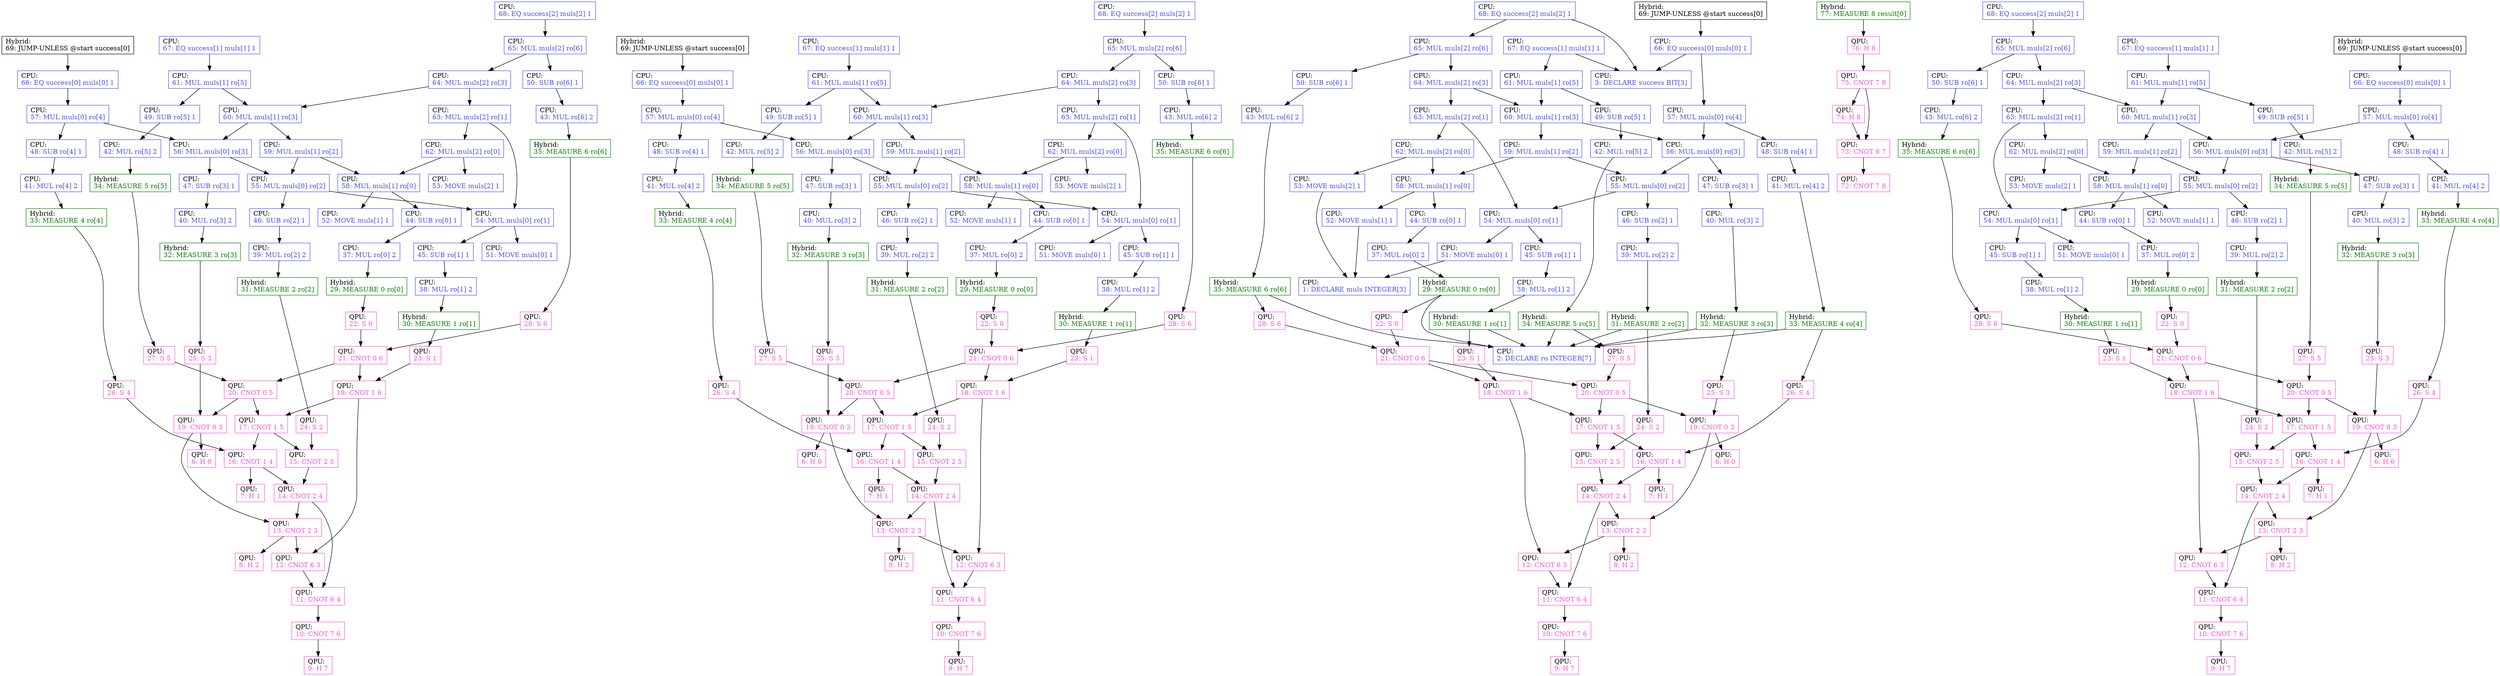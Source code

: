 # SPDX-FileCopyrightText: 2025 Lian Remme <lian.remme@dlr.de>
# SPDX-License-Identifier: MIT
digraph "ControlFlowGraph" {
"Line650" ["shape"="rectangle","color"="#464df7","label"=<CPU:<br align="left"/><font color="#464df7">65: MUL muls[2] ro[6]</font><br align="left"/>>]
"Line6429" ["shape"="rectangle","color"="#464df7","label"=<CPU:<br align="left"/><font color="#464df7">64: MUL muls[2] ro[3]</font><br align="left"/>>]
"Line50257" ["shape"="rectangle","color"="#464df7","label"=<CPU:<br align="left"/><font color="#464df7">50: SUB ro[6] 1</font><br align="left"/>>]
"Line292" ["shape"="rectangle","color"="#008000","label"=<Hybrid:<br align="left"/><font color="#008000">29: MEASURE 0 ro[0]</font><br align="left"/>>]
"Line22116" ["shape"="rectangle","color"="#fe4eda","label"=<QPU:<br align="left"/><font color="#fe4eda">22: S 0</font><br align="left"/>>]
"Line413" ["shape"="rectangle","color"="#464df7","label"=<CPU:<br align="left"/><font color="#464df7">41: MUL ro[4] 2</font><br align="left"/>>]
"Line33167" ["shape"="rectangle","color"="#008000","label"=<Hybrid:<br align="left"/><font color="#008000">33: MEASURE 4 ro[4]</font><br align="left"/>>]
"Line474" ["shape"="rectangle","color"="#464df7","label"=<CPU:<br align="left"/><font color="#464df7">47: SUB ro[3] 1</font><br align="left"/>>]
"Line40112" ["shape"="rectangle","color"="#464df7","label"=<CPU:<br align="left"/><font color="#464df7">40: MUL ro[3] 2</font><br align="left"/>>]
"Line295" ["shape"="rectangle","color"="#008000","label"=<Hybrid:<br align="left"/><font color="#008000">29: MEASURE 0 ro[0]</font><br align="left"/>>]
"Line2299" ["shape"="rectangle","color"="#fe4eda","label"=<QPU:<br align="left"/><font color="#fe4eda">22: S 0</font><br align="left"/>>]
"Line2233" ["shape"="rectangle","color"="#464df7","label"=<CPU:<br align="left"/><font color="#464df7">2: DECLARE ro INTEGER[7]</font><br align="left"/>>]
"Line596" ["shape"="rectangle","color"="#464df7","label"=<CPU:<br align="left"/><font color="#464df7">59: MUL muls[1] ro[2]</font><br align="left"/>>]
"Line5595" ["shape"="rectangle","color"="#464df7","label"=<CPU:<br align="left"/><font color="#464df7">55: MUL muls[0] ro[2]</font><br align="left"/>>]
"Line5863" ["shape"="rectangle","color"="#464df7","label"=<CPU:<br align="left"/><font color="#464df7">58: MUL muls[1] ro[0]</font><br align="left"/>>]
"Line628" ["shape"="rectangle","color"="#464df7","label"=<CPU:<br align="left"/><font color="#464df7">62: MUL muls[2] ro[0]</font><br align="left"/>>]
"Line5839" ["shape"="rectangle","color"="#464df7","label"=<CPU:<br align="left"/><font color="#464df7">58: MUL muls[1] ro[0]</font><br align="left"/>>]
"Line53260" ["shape"="rectangle","color"="#464df7","label"=<CPU:<br align="left"/><font color="#464df7">53: MOVE muls[2] 1</font><br align="left"/>>]
"Line179" ["shape"="rectangle","color"="#fe4eda","label"=<QPU:<br align="left"/><font color="#fe4eda">17: CNOT 1 5</font><br align="left"/>>]
"Line16194" ["shape"="rectangle","color"="#fe4eda","label"=<QPU:<br align="left"/><font color="#fe4eda">16: CNOT 1 4</font><br align="left"/>>]
"Line15215" ["shape"="rectangle","color"="#fe4eda","label"=<QPU:<br align="left"/><font color="#fe4eda">15: CNOT 2 5</font><br align="left"/>>]
"Line1510" ["shape"="rectangle","color"="#fe4eda","label"=<QPU:<br align="left"/><font color="#fe4eda">15: CNOT 2 5</font><br align="left"/>>]
"Line14193" ["shape"="rectangle","color"="#fe4eda","label"=<QPU:<br align="left"/><font color="#fe4eda">14: CNOT 2 4</font><br align="left"/>>]
"Line3411" ["shape"="rectangle","color"="#008000","label"=<Hybrid:<br align="left"/><font color="#008000">34: MEASURE 5 ro[5]</font><br align="left"/>>]
"Line27234" ["shape"="rectangle","color"="#fe4eda","label"=<QPU:<br align="left"/><font color="#fe4eda">27: S 5</font><br align="left"/>>]
"Line3912" ["shape"="rectangle","color"="#464df7","label"=<CPU:<br align="left"/><font color="#464df7">39: MUL ro[2] 2</font><br align="left"/>>]
"Line31147" ["shape"="rectangle","color"="#008000","label"=<Hybrid:<br align="left"/><font color="#008000">31: MEASURE 2 ro[2]</font><br align="left"/>>]
"Line7414" ["shape"="rectangle","color"="#fe4eda","label"=<QPU:<br align="left"/><font color="#fe4eda">74: H 8</font><br align="left"/>>]
"Line73117" ["shape"="rectangle","color"="#fe4eda","label"=<QPU:<br align="left"/><font color="#fe4eda">73: CNOT 8 7</font><br align="left"/>>]
"Line5716" ["shape"="rectangle","color"="#464df7","label"=<CPU:<br align="left"/><font color="#464df7">57: MUL muls[0] ro[4]</font><br align="left"/>>]
"Line56259" ["shape"="rectangle","color"="#464df7","label"=<CPU:<br align="left"/><font color="#464df7">56: MUL muls[0] ro[3]</font><br align="left"/>>]
"Line48182" ["shape"="rectangle","color"="#464df7","label"=<CPU:<br align="left"/><font color="#464df7">48: SUB ro[4] 1</font><br align="left"/>>]
"Line4918" ["shape"="rectangle","color"="#464df7","label"=<CPU:<br align="left"/><font color="#464df7">49: SUB ro[5] 1</font><br align="left"/>>]
"Line42175" ["shape"="rectangle","color"="#464df7","label"=<CPU:<br align="left"/><font color="#464df7">42: MUL ro[5] 2</font><br align="left"/>>]
"Line3019" ["shape"="rectangle","color"="#008000","label"=<Hybrid:<br align="left"/><font color="#008000">30: MEASURE 1 ro[1]</font><br align="left"/>>]
"Line23166" ["shape"="rectangle","color"="#fe4eda","label"=<QPU:<br align="left"/><font color="#fe4eda">23: S 1</font><br align="left"/>>]
"Line2620" ["shape"="rectangle","color"="#fe4eda","label"=<QPU:<br align="left"/><font color="#fe4eda">26: S 4</font><br align="left"/>>]
"Line3521" ["shape"="rectangle","color"="#008000","label"=<Hybrid:<br align="left"/><font color="#008000">35: MEASURE 6 ro[6]</font><br align="left"/>>]
"Line28103" ["shape"="rectangle","color"="#fe4eda","label"=<QPU:<br align="left"/><font color="#fe4eda">28: S 6</font><br align="left"/>>]
"Line6522" ["shape"="rectangle","color"="#464df7","label"=<CPU:<br align="left"/><font color="#464df7">65: MUL muls[2] ro[6]</font><br align="left"/>>]
"Line64265" ["shape"="rectangle","color"="#464df7","label"=<CPU:<br align="left"/><font color="#464df7">64: MUL muls[2] ro[3]</font><br align="left"/>>]
"Line50203" ["shape"="rectangle","color"="#464df7","label"=<CPU:<br align="left"/><font color="#464df7">50: SUB ro[6] 1</font><br align="left"/>>]
"Line4423" ["shape"="rectangle","color"="#464df7","label"=<CPU:<br align="left"/><font color="#464df7">44: SUB ro[0] 1</font><br align="left"/>>]
"Line37266" ["shape"="rectangle","color"="#464df7","label"=<CPU:<br align="left"/><font color="#464df7">37: MUL ro[0] 2</font><br align="left"/>>]
"Line5725" ["shape"="rectangle","color"="#464df7","label"=<CPU:<br align="left"/><font color="#464df7">57: MUL muls[0] ro[4]</font><br align="left"/>>]
"Line5649" ["shape"="rectangle","color"="#464df7","label"=<CPU:<br align="left"/><font color="#464df7">56: MUL muls[0] ro[3]</font><br align="left"/>>]
"Line48189" ["shape"="rectangle","color"="#464df7","label"=<CPU:<br align="left"/><font color="#464df7">48: SUB ro[4] 1</font><br align="left"/>>]
"Line3126" ["shape"="rectangle","color"="#008000","label"=<Hybrid:<br align="left"/><font color="#008000">31: MEASURE 2 ro[2]</font><br align="left"/>>]
"Line2454" ["shape"="rectangle","color"="#fe4eda","label"=<QPU:<br align="left"/><font color="#fe4eda">24: S 2</font><br align="left"/>>]
"Line4127" ["shape"="rectangle","color"="#464df7","label"=<CPU:<br align="left"/><font color="#464df7">41: MUL ro[4] 2</font><br align="left"/>>]
"Line3387" ["shape"="rectangle","color"="#008000","label"=<Hybrid:<br align="left"/><font color="#008000">33: MEASURE 4 ro[4]</font><br align="left"/>>]
"Line6628" ["shape"="rectangle","color"="#464df7","label"=<CPU:<br align="left"/><font color="#464df7">66: EQ success[0] muls[0] 1</font><br align="left"/>>]
"Line60225" ["shape"="rectangle","color"="#464df7","label"=<CPU:<br align="left"/><font color="#464df7">60: MUL muls[1] ro[3]</font><br align="left"/>>]
"Line63173" ["shape"="rectangle","color"="#464df7","label"=<CPU:<br align="left"/><font color="#464df7">63: MUL muls[2] ro[1]</font><br align="left"/>>]
"Line6530" ["shape"="rectangle","color"="#464df7","label"=<CPU:<br align="left"/><font color="#464df7">65: MUL muls[2] ro[6]</font><br align="left"/>>]
"Line64196" ["shape"="rectangle","color"="#464df7","label"=<CPU:<br align="left"/><font color="#464df7">64: MUL muls[2] ro[3]</font><br align="left"/>>]
"Line50248" ["shape"="rectangle","color"="#464df7","label"=<CPU:<br align="left"/><font color="#464df7">50: SUB ro[6] 1</font><br align="left"/>>]
"Line1332" ["shape"="rectangle","color"="#fe4eda","label"=<QPU:<br align="left"/><font color="#fe4eda">13: CNOT 2 3</font><br align="left"/>>]
"Line815" ["shape"="rectangle","color"="#fe4eda","label"=<QPU:<br align="left"/><font color="#fe4eda">8: H 2</font><br align="left"/>>]
"Line1243" ["shape"="rectangle","color"="#fe4eda","label"=<QPU:<br align="left"/><font color="#fe4eda">12: CNOT 6 3</font><br align="left"/>>]
"Line1233" ["shape"="rectangle","color"="#fe4eda","label"=<QPU:<br align="left"/><font color="#fe4eda">12: CNOT 6 3</font><br align="left"/>>]
"Line11206" ["shape"="rectangle","color"="#fe4eda","label"=<QPU:<br align="left"/><font color="#fe4eda">11: CNOT 6 4</font><br align="left"/>>]
"Line2234" ["shape"="rectangle","color"="#fe4eda","label"=<QPU:<br align="left"/><font color="#fe4eda">22: S 0</font><br align="left"/>>]
"Line21258" ["shape"="rectangle","color"="#fe4eda","label"=<QPU:<br align="left"/><font color="#fe4eda">21: CNOT 0 6</font><br align="left"/>>]
"Line1535" ["shape"="rectangle","color"="#fe4eda","label"=<QPU:<br align="left"/><font color="#fe4eda">15: CNOT 2 5</font><br align="left"/>>]
"Line14223" ["shape"="rectangle","color"="#fe4eda","label"=<QPU:<br align="left"/><font color="#fe4eda">14: CNOT 2 4</font><br align="left"/>>]
"Line5036" ["shape"="rectangle","color"="#464df7","label"=<CPU:<br align="left"/><font color="#464df7">50: SUB ro[6] 1</font><br align="left"/>>]
"Line43120" ["shape"="rectangle","color"="#464df7","label"=<CPU:<br align="left"/><font color="#464df7">43: MUL ro[6] 2</font><br align="left"/>>]
"Line6237" ["shape"="rectangle","color"="#464df7","label"=<CPU:<br align="left"/><font color="#464df7">62: MUL muls[2] ro[0]</font><br align="left"/>>]
"Line58251" ["shape"="rectangle","color"="#464df7","label"=<CPU:<br align="left"/><font color="#464df7">58: MUL muls[1] ro[0]</font><br align="left"/>>]
"Line53157" ["shape"="rectangle","color"="#464df7","label"=<CPU:<br align="left"/><font color="#464df7">53: MOVE muls[2] 1</font><br align="left"/>>]
"Line4444" ["shape"="rectangle","color"="#464df7","label"=<CPU:<br align="left"/><font color="#464df7">44: SUB ro[0] 1</font><br align="left"/>>]
"Line52224" ["shape"="rectangle","color"="#464df7","label"=<CPU:<br align="left"/><font color="#464df7">52: MOVE muls[1] 1</font><br align="left"/>>]
"Line4840" ["shape"="rectangle","color"="#464df7","label"=<CPU:<br align="left"/><font color="#464df7">48: SUB ro[4] 1</font><br align="left"/>>]
"Line5341" ["shape"="rectangle","color"="#464df7","label"=<CPU:<br align="left"/><font color="#464df7">53: MOVE muls[2] 1</font><br align="left"/>>]
"Line146" ["shape"="rectangle","color"="#464df7","label"=<CPU:<br align="left"/><font color="#464df7">1: DECLARE muls INTEGER[3]</font><br align="left"/>>]
"Line6842" ["shape"="rectangle","color"="#464df7","label"=<CPU:<br align="left"/><font color="#464df7">68: EQ success[2] muls[2] 1</font><br align="left"/>>]
"Line1185" ["shape"="rectangle","color"="#fe4eda","label"=<QPU:<br align="left"/><font color="#fe4eda">11: CNOT 6 4</font><br align="left"/>>]
"Line3781" ["shape"="rectangle","color"="#464df7","label"=<CPU:<br align="left"/><font color="#464df7">37: MUL ro[0] 2</font><br align="left"/>>]
"Line4445" ["shape"="rectangle","color"="#464df7","label"=<CPU:<br align="left"/><font color="#464df7">44: SUB ro[0] 1</font><br align="left"/>>]
"Line3779" ["shape"="rectangle","color"="#464df7","label"=<CPU:<br align="left"/><font color="#464df7">37: MUL ro[0] 2</font><br align="left"/>>]
"Line4247" ["shape"="rectangle","color"="#464df7","label"=<CPU:<br align="left"/><font color="#464df7">42: MUL ro[5] 2</font><br align="left"/>>]
"Line34220" ["shape"="rectangle","color"="#008000","label"=<Hybrid:<br align="left"/><font color="#008000">34: MEASURE 5 ro[5]</font><br align="left"/>>]
"Line2548" ["shape"="rectangle","color"="#fe4eda","label"=<QPU:<br align="left"/><font color="#fe4eda">25: S 3</font><br align="left"/>>]
"Line19236" ["shape"="rectangle","color"="#fe4eda","label"=<QPU:<br align="left"/><font color="#fe4eda">19: CNOT 0 3</font><br align="left"/>>]
"Line47184" ["shape"="rectangle","color"="#464df7","label"=<CPU:<br align="left"/><font color="#464df7">47: SUB ro[3] 1</font><br align="left"/>>]
"Line55212" ["shape"="rectangle","color"="#464df7","label"=<CPU:<br align="left"/><font color="#464df7">55: MUL muls[0] ro[2]</font><br align="left"/>>]
"Line1950" ["shape"="rectangle","color"="#fe4eda","label"=<QPU:<br align="left"/><font color="#fe4eda">19: CNOT 0 3</font><br align="left"/>>]
"Line6109" ["shape"="rectangle","color"="#fe4eda","label"=<QPU:<br align="left"/><font color="#fe4eda">6: H 0</font><br align="left"/>>]
"Line5851" ["shape"="rectangle","color"="#464df7","label"=<CPU:<br align="left"/><font color="#464df7">58: MUL muls[1] ro[0]</font><br align="left"/>>]
"Line52141" ["shape"="rectangle","color"="#464df7","label"=<CPU:<br align="left"/><font color="#464df7">52: MOVE muls[1] 1</font><br align="left"/>>]
"Line6852" ["shape"="rectangle","color"="#464df7","label"=<CPU:<br align="left"/><font color="#464df7">68: EQ success[2] muls[2] 1</font><br align="left"/>>]
"Line2553" ["shape"="rectangle","color"="#fe4eda","label"=<QPU:<br align="left"/><font color="#fe4eda">25: S 3</font><br align="left"/>>]
"Line1562" ["shape"="rectangle","color"="#fe4eda","label"=<QPU:<br align="left"/><font color="#fe4eda">15: CNOT 2 5</font><br align="left"/>>]
"Line7655" ["shape"="rectangle","color"="#fe4eda","label"=<QPU:<br align="left"/><font color="#fe4eda">76: H 8</font><br align="left"/>>]
"Line75229" ["shape"="rectangle","color"="#fe4eda","label"=<QPU:<br align="left"/><font color="#fe4eda">75: CNOT 7 8</font><br align="left"/>>]
"Line3556" ["shape"="rectangle","color"="#008000","label"=<Hybrid:<br align="left"/><font color="#008000">35: MEASURE 6 ro[6]</font><br align="left"/>>]
"Line28250" ["shape"="rectangle","color"="#fe4eda","label"=<QPU:<br align="left"/><font color="#fe4eda">28: S 6</font><br align="left"/>>]
"Line4657" ["shape"="rectangle","color"="#464df7","label"=<CPU:<br align="left"/><font color="#464df7">46: SUB ro[2] 1</font><br align="left"/>>]
"Line3958" ["shape"="rectangle","color"="#464df7","label"=<CPU:<br align="left"/><font color="#464df7">39: MUL ro[2] 2</font><br align="left"/>>]
"Line4559" ["shape"="rectangle","color"="#464df7","label"=<CPU:<br align="left"/><font color="#464df7">45: SUB ro[1] 1</font><br align="left"/>>]
"Line38135" ["shape"="rectangle","color"="#464df7","label"=<CPU:<br align="left"/><font color="#464df7">38: MUL ro[1] 2</font><br align="left"/>>]
"Line6960" ["shape"="rectangle","color"="black","label"=<Hybrid:<br align="left"/><font color="#000000">69: JUMP-UNLESS @start success[0]</font><br align="left"/>>]
"Line2161" ["shape"="rectangle","color"="#fe4eda","label"=<QPU:<br align="left"/><font color="#fe4eda">21: CNOT 0 6</font><br align="left"/>>]
"Line20171" ["shape"="rectangle","color"="#fe4eda","label"=<QPU:<br align="left"/><font color="#fe4eda">20: CNOT 0 5</font><br align="left"/>>]
"Line18106" ["shape"="rectangle","color"="#fe4eda","label"=<QPU:<br align="left"/><font color="#fe4eda">18: CNOT 1 6</font><br align="left"/>>]
"Line14150" ["shape"="rectangle","color"="#fe4eda","label"=<QPU:<br align="left"/><font color="#fe4eda">14: CNOT 2 4</font><br align="left"/>>]
"Line4473" ["shape"="rectangle","color"="#464df7","label"=<CPU:<br align="left"/><font color="#464df7">44: SUB ro[0] 1</font><br align="left"/>>]
"Line52247" ["shape"="rectangle","color"="#464df7","label"=<CPU:<br align="left"/><font color="#464df7">52: MOVE muls[1] 1</font><br align="left"/>>]
"Line6964" ["shape"="rectangle","color"="black","label"=<Hybrid:<br align="left"/><font color="#000000">69: JUMP-UNLESS @start success[0]</font><br align="left"/>>]
"Line66148" ["shape"="rectangle","color"="#464df7","label"=<CPU:<br align="left"/><font color="#464df7">66: EQ success[0] muls[0] 1</font><br align="left"/>>]
"Line6265" ["shape"="rectangle","color"="#464df7","label"=<CPU:<br align="left"/><font color="#464df7">62: MUL muls[2] ro[0]</font><br align="left"/>>]
"Line4866" ["shape"="rectangle","color"="#464df7","label"=<CPU:<br align="left"/><font color="#464df7">48: SUB ro[4] 1</font><br align="left"/>>]
"Line4184" ["shape"="rectangle","color"="#464df7","label"=<CPU:<br align="left"/><font color="#464df7">41: MUL ro[4] 2</font><br align="left"/>>]
"Line1368" ["shape"="rectangle","color"="#fe4eda","label"=<QPU:<br align="left"/><font color="#fe4eda">13: CNOT 2 3</font><br align="left"/>>]
"Line8176" ["shape"="rectangle","color"="#fe4eda","label"=<QPU:<br align="left"/><font color="#fe4eda">8: H 2</font><br align="left"/>>]
"Line2669" ["shape"="rectangle","color"="#fe4eda","label"=<QPU:<br align="left"/><font color="#fe4eda">26: S 4</font><br align="left"/>>]
"Line16239" ["shape"="rectangle","color"="#fe4eda","label"=<QPU:<br align="left"/><font color="#fe4eda">16: CNOT 1 4</font><br align="left"/>>]
"Line1370" ["shape"="rectangle","color"="#fe4eda","label"=<QPU:<br align="left"/><font color="#fe4eda">13: CNOT 2 3</font><br align="left"/>>]
"Line889" ["shape"="rectangle","color"="#fe4eda","label"=<QPU:<br align="left"/><font color="#fe4eda">8: H 2</font><br align="left"/>>]
"Line12185" ["shape"="rectangle","color"="#fe4eda","label"=<QPU:<br align="left"/><font color="#fe4eda">12: CNOT 6 3</font><br align="left"/>>]
"Line1071" ["shape"="rectangle","color"="#fe4eda","label"=<QPU:<br align="left"/><font color="#fe4eda">10: CNOT 7 6</font><br align="left"/>>]
"Line9241" ["shape"="rectangle","color"="#fe4eda","label"=<QPU:<br align="left"/><font color="#fe4eda">9: H 7</font><br align="left"/>>]
"Line5572" ["shape"="rectangle","color"="#464df7","label"=<CPU:<br align="left"/><font color="#464df7">55: MUL muls[0] ro[2]</font><br align="left"/>>]
"Line4694" ["shape"="rectangle","color"="#464df7","label"=<CPU:<br align="left"/><font color="#464df7">46: SUB ro[2] 1</font><br align="left"/>>]
"Line54192" ["shape"="rectangle","color"="#464df7","label"=<CPU:<br align="left"/><font color="#464df7">54: MUL muls[0] ro[1]</font><br align="left"/>>]
"Line37100" ["shape"="rectangle","color"="#464df7","label"=<CPU:<br align="left"/><font color="#464df7">37: MUL ro[0] 2</font><br align="left"/>>]
"Line3175" ["shape"="rectangle","color"="#008000","label"=<Hybrid:<br align="left"/><font color="#008000">31: MEASURE 2 ro[2]</font><br align="left"/>>]
"Line24149" ["shape"="rectangle","color"="#fe4eda","label"=<QPU:<br align="left"/><font color="#fe4eda">24: S 2</font><br align="left"/>>]
"Line3976" ["shape"="rectangle","color"="#464df7","label"=<CPU:<br align="left"/><font color="#464df7">39: MUL ro[2] 2</font><br align="left"/>>]
"Line3577" ["shape"="rectangle","color"="#008000","label"=<Hybrid:<br align="left"/><font color="#008000">35: MEASURE 6 ro[6]</font><br align="left"/>>]
"Line28160" ["shape"="rectangle","color"="#fe4eda","label"=<QPU:<br align="left"/><font color="#fe4eda">28: S 6</font><br align="left"/>>]
"Line6078" ["shape"="rectangle","color"="#464df7","label"=<CPU:<br align="left"/><font color="#464df7">60: MUL muls[1] ro[3]</font><br align="left"/>>]
"Line59125" ["shape"="rectangle","color"="#464df7","label"=<CPU:<br align="left"/><font color="#464df7">59: MUL muls[1] ro[2]</font><br align="left"/>>]
"Line29134" ["shape"="rectangle","color"="#008000","label"=<Hybrid:<br align="left"/><font color="#008000">29: MEASURE 0 ro[0]</font><br align="left"/>>]
"Line6080" ["shape"="rectangle","color"="#464df7","label"=<CPU:<br align="left"/><font color="#464df7">60: MUL muls[1] ro[3]</font><br align="left"/>>]
"Line56138" ["shape"="rectangle","color"="#464df7","label"=<CPU:<br align="left"/><font color="#464df7">56: MUL muls[0] ro[3]</font><br align="left"/>>]
"Line3282" ["shape"="rectangle","color"="#008000","label"=<Hybrid:<br align="left"/><font color="#008000">32: MEASURE 3 ro[3]</font><br align="left"/>>]
"Line33253" ["shape"="rectangle","color"="#008000","label"=<Hybrid:<br align="left"/><font color="#008000">33: MEASURE 4 ro[4]</font><br align="left"/>>]
"Line2186" ["shape"="rectangle","color"="#fe4eda","label"=<QPU:<br align="left"/><font color="#fe4eda">21: CNOT 0 6</font><br align="left"/>>]
"Line20131" ["shape"="rectangle","color"="#fe4eda","label"=<QPU:<br align="left"/><font color="#fe4eda">20: CNOT 0 5</font><br align="left"/>>]
"Line18221" ["shape"="rectangle","color"="#fe4eda","label"=<QPU:<br align="left"/><font color="#fe4eda">18: CNOT 1 6</font><br align="left"/>>]
"Line26263" ["shape"="rectangle","color"="#fe4eda","label"=<QPU:<br align="left"/><font color="#fe4eda">26: S 4</font><br align="left"/>>]
"Line4588" ["shape"="rectangle","color"="#464df7","label"=<CPU:<br align="left"/><font color="#464df7">45: SUB ro[1] 1</font><br align="left"/>>]
"Line3898" ["shape"="rectangle","color"="#464df7","label"=<CPU:<br align="left"/><font color="#464df7">38: MUL ro[1] 2</font><br align="left"/>>]
"Line4791" ["shape"="rectangle","color"="#464df7","label"=<CPU:<br align="left"/><font color="#464df7">47: SUB ro[3] 1</font><br align="left"/>>]
"Line40232" ["shape"="rectangle","color"="#464df7","label"=<CPU:<br align="left"/><font color="#464df7">40: MUL ro[3] 2</font><br align="left"/>>]
"Line1792" ["shape"="rectangle","color"="#fe4eda","label"=<QPU:<br align="left"/><font color="#fe4eda">17: CNOT 1 5</font><br align="left"/>>]
"Line3493" ["shape"="rectangle","color"="#008000","label"=<Hybrid:<br align="left"/><font color="#008000">34: MEASURE 5 ro[5]</font><br align="left"/>>]
"Line27110" ["shape"="rectangle","color"="#fe4eda","label"=<QPU:<br align="left"/><font color="#fe4eda">27: S 5</font><br align="left"/>>]
"Line46108" ["shape"="rectangle","color"="#464df7","label"=<CPU:<br align="left"/><font color="#464df7">46: SUB ro[2] 1</font><br align="left"/>>]
"Line54183" ["shape"="rectangle","color"="#464df7","label"=<CPU:<br align="left"/><font color="#464df7">54: MUL muls[0] ro[1]</font><br align="left"/>>]
"Line4196" ["shape"="rectangle","color"="#464df7","label"=<CPU:<br align="left"/><font color="#464df7">41: MUL ro[4] 2</font><br align="left"/>>]
"Line33267" ["shape"="rectangle","color"="#008000","label"=<Hybrid:<br align="left"/><font color="#008000">33: MEASURE 4 ro[4]</font><br align="left"/>>]
"Line1197" ["shape"="rectangle","color"="#fe4eda","label"=<QPU:<br align="left"/><font color="#fe4eda">11: CNOT 6 4</font><br align="left"/>>]
"Line10153" ["shape"="rectangle","color"="#fe4eda","label"=<QPU:<br align="left"/><font color="#fe4eda">10: CNOT 7 6</font><br align="left"/>>]
"Line30209" ["shape"="rectangle","color"="#008000","label"=<Hybrid:<br align="left"/><font color="#008000">30: MEASURE 1 ro[1]</font><br align="left"/>>]
"Line29202" ["shape"="rectangle","color"="#008000","label"=<Hybrid:<br align="left"/><font color="#008000">29: MEASURE 0 ro[0]</font><br align="left"/>>]
"Line38101" ["shape"="rectangle","color"="#464df7","label"=<CPU:<br align="left"/><font color="#464df7">38: MUL ro[1] 2</font><br align="left"/>>]
"Line30208" ["shape"="rectangle","color"="#008000","label"=<Hybrid:<br align="left"/><font color="#008000">30: MEASURE 1 ro[1]</font><br align="left"/>>]
"Line54102" ["shape"="rectangle","color"="#464df7","label"=<CPU:<br align="left"/><font color="#464df7">54: MUL muls[0] ro[1]</font><br align="left"/>>]
"Line45114" ["shape"="rectangle","color"="#464df7","label"=<CPU:<br align="left"/><font color="#464df7">45: SUB ro[1] 1</font><br align="left"/>>]
"Line517" ["shape"="rectangle","color"="#464df7","label"=<CPU:<br align="left"/><font color="#464df7">51: MOVE muls[0] 1</font><br align="left"/>>]
"Line35104" ["shape"="rectangle","color"="#008000","label"=<Hybrid:<br align="left"/><font color="#008000">35: MEASURE 6 ro[6]</font><br align="left"/>>]
"Line28210" ["shape"="rectangle","color"="#fe4eda","label"=<QPU:<br align="left"/><font color="#fe4eda">28: S 6</font><br align="left"/>>]
"Line17197" ["shape"="rectangle","color"="#fe4eda","label"=<QPU:<br align="left"/><font color="#fe4eda">17: CNOT 1 5</font><br align="left"/>>]
"Line67107" ["shape"="rectangle","color"="#464df7","label"=<CPU:<br align="left"/><font color="#464df7">67: EQ success[1] muls[1] 1</font><br align="left"/>>]
"Line61235" ["shape"="rectangle","color"="#464df7","label"=<CPU:<br align="left"/><font color="#464df7">61: MUL muls[1] ro[5]</font><br align="left"/>>]
"Line39156" ["shape"="rectangle","color"="#464df7","label"=<CPU:<br align="left"/><font color="#464df7">39: MUL ro[2] 2</font><br align="left"/>>]
"Line65111" ["shape"="rectangle","color"="#464df7","label"=<CPU:<br align="left"/><font color="#464df7">65: MUL muls[2] ro[6]</font><br align="left"/>>]
"Line64204" ["shape"="rectangle","color"="#464df7","label"=<CPU:<br align="left"/><font color="#464df7">64: MUL muls[2] ro[3]</font><br align="left"/>>]
"Line32186" ["shape"="rectangle","color"="#008000","label"=<Hybrid:<br align="left"/><font color="#008000">32: MEASURE 3 ro[3]</font><br align="left"/>>]
"Line43113" ["shape"="rectangle","color"="#464df7","label"=<CPU:<br align="left"/><font color="#464df7">43: MUL ro[6] 2</font><br align="left"/>>]
"Line38207" ["shape"="rectangle","color"="#464df7","label"=<CPU:<br align="left"/><font color="#464df7">38: MUL ro[1] 2</font><br align="left"/>>]
"Line45115" ["shape"="rectangle","color"="#464df7","label"=<CPU:<br align="left"/><font color="#464df7">45: SUB ro[1] 1</font><br align="left"/>>]
"Line7213" ["shape"="rectangle","color"="#fe4eda","label"=<QPU:<br align="left"/><font color="#fe4eda">72: CNOT 7 8</font><br align="left"/>>]
"Line32118" ["shape"="rectangle","color"="#008000","label"=<Hybrid:<br align="left"/><font color="#008000">32: MEASURE 3 ro[3]</font><br align="left"/>>]
"Line25201" ["shape"="rectangle","color"="#fe4eda","label"=<QPU:<br align="left"/><font color="#fe4eda">25: S 3</font><br align="left"/>>]
"Line10119" ["shape"="rectangle","color"="#fe4eda","label"=<QPU:<br align="left"/><font color="#fe4eda">10: CNOT 7 6</font><br align="left"/>>]
"Line9130" ["shape"="rectangle","color"="#fe4eda","label"=<QPU:<br align="left"/><font color="#fe4eda">9: H 7</font><br align="left"/>>]
"Line20121" ["shape"="rectangle","color"="#fe4eda","label"=<QPU:<br align="left"/><font color="#fe4eda">20: CNOT 0 5</font><br align="left"/>>]
"Line19205" ["shape"="rectangle","color"="#fe4eda","label"=<QPU:<br align="left"/><font color="#fe4eda">19: CNOT 0 3</font><br align="left"/>>]
"Line17152" ["shape"="rectangle","color"="#fe4eda","label"=<QPU:<br align="left"/><font color="#fe4eda">17: CNOT 1 5</font><br align="left"/>>]
"Line42122" ["shape"="rectangle","color"="#464df7","label"=<CPU:<br align="left"/><font color="#464df7">42: MUL ro[5] 2</font><br align="left"/>>]
"Line34123" ["shape"="rectangle","color"="#008000","label"=<Hybrid:<br align="left"/><font color="#008000">34: MEASURE 5 ro[5]</font><br align="left"/>>]
"Line27174" ["shape"="rectangle","color"="#fe4eda","label"=<QPU:<br align="left"/><font color="#fe4eda">27: S 5</font><br align="left"/>>]
"Line18124" ["shape"="rectangle","color"="#fe4eda","label"=<QPU:<br align="left"/><font color="#fe4eda">18: CNOT 1 6</font><br align="left"/>>]
"Line12228" ["shape"="rectangle","color"="#fe4eda","label"=<QPU:<br align="left"/><font color="#fe4eda">12: CNOT 6 3</font><br align="left"/>>]
"Line49126" ["shape"="rectangle","color"="#464df7","label"=<CPU:<br align="left"/><font color="#464df7">49: SUB ro[5] 1</font><br align="left"/>>]
"Line24127" ["shape"="rectangle","color"="#fe4eda","label"=<QPU:<br align="left"/><font color="#fe4eda">24: S 2</font><br align="left"/>>]
"Line68128" ["shape"="rectangle","color"="#464df7","label"=<CPU:<br align="left"/><font color="#464df7">68: EQ success[2] muls[2] 1</font><br align="left"/>>]
"Line3164" ["shape"="rectangle","color"="#464df7","label"=<CPU:<br align="left"/><font color="#464df7">3: DECLARE success BIT[3]</font><br align="left"/>>]
"Line26132" ["shape"="rectangle","color"="#fe4eda","label"=<QPU:<br align="left"/><font color="#fe4eda">26: S 4</font><br align="left"/>>]
"Line16154" ["shape"="rectangle","color"="#fe4eda","label"=<QPU:<br align="left"/><font color="#fe4eda">16: CNOT 1 4</font><br align="left"/>>]
"Line40136" ["shape"="rectangle","color"="#464df7","label"=<CPU:<br align="left"/><font color="#464df7">40: MUL ro[3] 2</font><br align="left"/>>]
"Line32187" ["shape"="rectangle","color"="#008000","label"=<Hybrid:<br align="left"/><font color="#008000">32: MEASURE 3 ro[3]</font><br align="left"/>>]
"Line25137" ["shape"="rectangle","color"="#fe4eda","label"=<QPU:<br align="left"/><font color="#fe4eda">25: S 3</font><br align="left"/>>]
"Line67139" ["shape"="rectangle","color"="#464df7","label"=<CPU:<br align="left"/><font color="#464df7">67: EQ success[1] muls[1] 1</font><br align="left"/>>]
"Line61237" ["shape"="rectangle","color"="#464df7","label"=<CPU:<br align="left"/><font color="#464df7">61: MUL muls[1] ro[5]</font><br align="left"/>>]
"Line20140" ["shape"="rectangle","color"="#fe4eda","label"=<QPU:<br align="left"/><font color="#fe4eda">20: CNOT 0 5</font><br align="left"/>>]
"Line19213" ["shape"="rectangle","color"="#fe4eda","label"=<QPU:<br align="left"/><font color="#fe4eda">19: CNOT 0 3</font><br align="left"/>>]
"Line27142" ["shape"="rectangle","color"="#fe4eda","label"=<QPU:<br align="left"/><font color="#fe4eda">27: S 5</font><br align="left"/>>]
"Line67143" ["shape"="rectangle","color"="#464df7","label"=<CPU:<br align="left"/><font color="#464df7">67: EQ success[1] muls[1] 1</font><br align="left"/>>]
"Line61249" ["shape"="rectangle","color"="#464df7","label"=<CPU:<br align="left"/><font color="#464df7">61: MUL muls[1] ro[5]</font><br align="left"/>>]
"Line69144" ["shape"="rectangle","color"="black","label"=<Hybrid:<br align="left"/><font color="#000000">69: JUMP-UNLESS @start success[0]</font><br align="left"/>>]
"Line66226" ["shape"="rectangle","color"="#464df7","label"=<CPU:<br align="left"/><font color="#464df7">66: EQ success[0] muls[0] 1</font><br align="left"/>>]
"Line57146" ["shape"="rectangle","color"="#464df7","label"=<CPU:<br align="left"/><font color="#464df7">57: MUL muls[0] ro[4]</font><br align="left"/>>]
"Line24230" ["shape"="rectangle","color"="#fe4eda","label"=<QPU:<br align="left"/><font color="#fe4eda">24: S 2</font><br align="left"/>>]
"Line13264" ["shape"="rectangle","color"="#fe4eda","label"=<QPU:<br align="left"/><font color="#fe4eda">13: CNOT 2 3</font><br align="left"/>>]
"Line11179" ["shape"="rectangle","color"="#fe4eda","label"=<QPU:<br align="left"/><font color="#fe4eda">11: CNOT 6 4</font><br align="left"/>>]
"Line63151" ["shape"="rectangle","color"="#464df7","label"=<CPU:<br align="left"/><font color="#464df7">63: MUL muls[2] ro[1]</font><br align="left"/>>]
"Line54199" ["shape"="rectangle","color"="#464df7","label"=<CPU:<br align="left"/><font color="#464df7">54: MUL muls[0] ro[1]</font><br align="left"/>>]
"Line16262" ["shape"="rectangle","color"="#fe4eda","label"=<QPU:<br align="left"/><font color="#fe4eda">16: CNOT 1 4</font><br align="left"/>>]
"Line9158" ["shape"="rectangle","color"="#fe4eda","label"=<QPU:<br align="left"/><font color="#fe4eda">9: H 7</font><br align="left"/>>]
"Line7163" ["shape"="rectangle","color"="#fe4eda","label"=<QPU:<br align="left"/><font color="#fe4eda">7: H 1</font><br align="left"/>>]
"Line43155" ["shape"="rectangle","color"="#464df7","label"=<CPU:<br align="left"/><font color="#464df7">43: MUL ro[6] 2</font><br align="left"/>>]
"Line31162" ["shape"="rectangle","color"="#008000","label"=<Hybrid:<br align="left"/><font color="#008000">31: MEASURE 2 ro[2]</font><br align="left"/>>]
"Line23159" ["shape"="rectangle","color"="#fe4eda","label"=<QPU:<br align="left"/><font color="#fe4eda">23: S 1</font><br align="left"/>>]
"Line49168" ["shape"="rectangle","color"="#464df7","label"=<CPU:<br align="left"/><font color="#464df7">49: SUB ro[5] 1</font><br align="left"/>>]
"Line51169" ["shape"="rectangle","color"="#464df7","label"=<CPU:<br align="left"/><font color="#464df7">51: MOVE muls[0] 1</font><br align="left"/>>]
"Line10170" ["shape"="rectangle","color"="#fe4eda","label"=<QPU:<br align="left"/><font color="#fe4eda">10: CNOT 7 6</font><br align="left"/>>]
"Line91" ["shape"="rectangle","color"="#fe4eda","label"=<QPU:<br align="left"/><font color="#fe4eda">9: H 7</font><br align="left"/>>]
"Line14172" ["shape"="rectangle","color"="#fe4eda","label"=<QPU:<br align="left"/><font color="#fe4eda">14: CNOT 2 4</font><br align="left"/>>]
"Line60177" ["shape"="rectangle","color"="#464df7","label"=<CPU:<br align="left"/><font color="#464df7">60: MUL muls[1] ro[3]</font><br align="left"/>>]
"Line59180" ["shape"="rectangle","color"="#464df7","label"=<CPU:<br align="left"/><font color="#464df7">59: MUL muls[1] ro[2]</font><br align="left"/>>]
"Line63178" ["shape"="rectangle","color"="#464df7","label"=<CPU:<br align="left"/><font color="#464df7">63: MUL muls[2] ro[1]</font><br align="left"/>>]
"Line40181" ["shape"="rectangle","color"="#464df7","label"=<CPU:<br align="left"/><font color="#464df7">40: MUL ro[3] 2</font><br align="left"/>>]
"Line5190" ["shape"="rectangle","color"="#464df7","label"=<CPU:<br align="left"/><font color="#464df7">51: MOVE muls[0] 1</font><br align="left"/>>]
"Line62188" ["shape"="rectangle","color"="#464df7","label"=<CPU:<br align="left"/><font color="#464df7">62: MUL muls[2] ro[0]</font><br align="left"/>>]
"Line5367" ["shape"="rectangle","color"="#464df7","label"=<CPU:<br align="left"/><font color="#464df7">53: MOVE muls[2] 1</font><br align="left"/>>]
"Line23190" ["shape"="rectangle","color"="#fe4eda","label"=<QPU:<br align="left"/><font color="#fe4eda">23: S 1</font><br align="left"/>>]
"Line77191" ["shape"="rectangle","color"="#008000","label"=<Hybrid:<br align="left"/><font color="#008000">77: MEASURE 8 result[0]</font><br align="left"/>>]
"Line51133" ["shape"="rectangle","color"="#464df7","label"=<CPU:<br align="left"/><font color="#464df7">51: MOVE muls[0] 1</font><br align="left"/>>]
"Line7161" ["shape"="rectangle","color"="#fe4eda","label"=<QPU:<br align="left"/><font color="#fe4eda">7: H 1</font><br align="left"/>>]
"Line22195" ["shape"="rectangle","color"="#fe4eda","label"=<QPU:<br align="left"/><font color="#fe4eda">22: S 0</font><br align="left"/>>]
"Line21254" ["shape"="rectangle","color"="#fe4eda","label"=<QPU:<br align="left"/><font color="#fe4eda">21: CNOT 0 6</font><br align="left"/>>]
"Line63222" ["shape"="rectangle","color"="#464df7","label"=<CPU:<br align="left"/><font color="#464df7">63: MUL muls[2] ro[1]</font><br align="left"/>>]
"Line43218" ["shape"="rectangle","color"="#464df7","label"=<CPU:<br align="left"/><font color="#464df7">43: MUL ro[6] 2</font><br align="left"/>>]
"Line617" ["shape"="rectangle","color"="#fe4eda","label"=<QPU:<br align="left"/><font color="#fe4eda">6: H 0</font><br align="left"/>>]
"Line30245" ["shape"="rectangle","color"="#008000","label"=<Hybrid:<br align="left"/><font color="#008000">30: MEASURE 1 ro[1]</font><br align="left"/>>]
"Line23242" ["shape"="rectangle","color"="#fe4eda","label"=<QPU:<br align="left"/><font color="#fe4eda">23: S 1</font><br align="left"/>>]
"Line42211" ["shape"="rectangle","color"="#464df7","label"=<CPU:<br align="left"/><font color="#464df7">42: MUL ro[5] 2</font><br align="left"/>>]
"Line674" ["shape"="rectangle","color"="#fe4eda","label"=<QPU:<br align="left"/><font color="#fe4eda">6: H 0</font><br align="left"/>>]
"Line49214" ["shape"="rectangle","color"="#464df7","label"=<CPU:<br align="left"/><font color="#464df7">49: SUB ro[5] 1</font><br align="left"/>>]
"Line68217" ["shape"="rectangle","color"="#464df7","label"=<CPU:<br align="left"/><font color="#464df7">68: EQ success[2] muls[2] 1</font><br align="left"/>>]
"Line47219" ["shape"="rectangle","color"="#464df7","label"=<CPU:<br align="left"/><font color="#464df7">47: SUB ro[3] 1</font><br align="left"/>>]
"Line56256" ["shape"="rectangle","color"="#464df7","label"=<CPU:<br align="left"/><font color="#464df7">56: MUL muls[0] ro[3]</font><br align="left"/>>]
"Line59252" ["shape"="rectangle","color"="#464df7","label"=<CPU:<br align="left"/><font color="#464df7">59: MUL muls[1] ro[2]</font><br align="left"/>>]
"Line69227" ["shape"="rectangle","color"="black","label"=<Hybrid:<br align="left"/><font color="#000000">69: JUMP-UNLESS @start success[0]</font><br align="left"/>>]
"Line66255" ["shape"="rectangle","color"="#464df7","label"=<CPU:<br align="left"/><font color="#464df7">66: EQ success[0] muls[0] 1</font><br align="left"/>>]
"Line67231" ["shape"="rectangle","color"="#464df7","label"=<CPU:<br align="left"/><font color="#464df7">67: EQ success[1] muls[1] 1</font><br align="left"/>>]
"Line61244" ["shape"="rectangle","color"="#464df7","label"=<CPU:<br align="left"/><font color="#464df7">61: MUL muls[1] ro[5]</font><br align="left"/>>]
"Line6238" ["shape"="rectangle","color"="#fe4eda","label"=<QPU:<br align="left"/><font color="#fe4eda">6: H 0</font><br align="left"/>>]
"Line7200" ["shape"="rectangle","color"="#fe4eda","label"=<QPU:<br align="left"/><font color="#fe4eda">7: H 1</font><br align="left"/>>]
"Line55240" ["shape"="rectangle","color"="#464df7","label"=<CPU:<br align="left"/><font color="#464df7">55: MUL muls[0] ro[2]</font><br align="left"/>>]
"Line46243" ["shape"="rectangle","color"="#464df7","label"=<CPU:<br align="left"/><font color="#464df7">46: SUB ro[2] 1</font><br align="left"/>>]
"Line18246" ["shape"="rectangle","color"="#fe4eda","label"=<QPU:<br align="left"/><font color="#fe4eda">18: CNOT 1 6</font><br align="left"/>>]
"Line52105" ["shape"="rectangle","color"="#464df7","label"=<CPU:<br align="left"/><font color="#464df7">52: MOVE muls[1] 1</font><br align="left"/>>]
"Line57261" ["shape"="rectangle","color"="#464df7","label"=<CPU:<br align="left"/><font color="#464df7">57: MUL muls[0] ro[4]</font><br align="left"/>>]
"Line783" ["shape"="rectangle","color"="#fe4eda","label"=<QPU:<br align="left"/><font color="#fe4eda">7: H 1</font><br align="left"/>>]
"Line8129" ["shape"="rectangle","color"="#fe4eda","label"=<QPU:<br align="left"/><font color="#fe4eda">8: H 2</font><br align="left"/>>]
"Line650" -> "Line50257"
"Line650" -> "Line6429"
"Line6429" -> "Line63173"
"Line6429" -> "Line60225"
"Line50257" -> "Line43113"
"Line292" -> "Line22116"
"Line22116" -> "Line2161"
"Line413" -> "Line33167"
"Line33167" -> "Line2620"
"Line474" -> "Line40112"
"Line40112" -> "Line32186"
"Line295" -> "Line2233"
"Line295" -> "Line2299"
"Line2299" -> "Line2186"
"Line596" -> "Line5863"
"Line596" -> "Line5595"
"Line5595" -> "Line54183"
"Line5595" -> "Line46108"
"Line5863" -> "Line52247"
"Line5863" -> "Line4473"
"Line628" -> "Line53260"
"Line628" -> "Line5839"
"Line5839" -> "Line52224"
"Line5839" -> "Line4444"
"Line179" -> "Line15215"
"Line179" -> "Line16194"
"Line16194" -> "Line14172"
"Line16194" -> "Line7161"
"Line15215" -> "Line14172"
"Line1510" -> "Line14193"
"Line14193" -> "Line11206"
"Line14193" -> "Line1368"
"Line3411" -> "Line27234"
"Line27234" -> "Line20140"
"Line3912" -> "Line31147"
"Line31147" -> "Line2233"
"Line31147" -> "Line24230"
"Line7414" -> "Line73117"
"Line73117" -> "Line7213"
"Line5716" -> "Line48182"
"Line5716" -> "Line56259"
"Line56259" -> "Line5572"
"Line56259" -> "Line47219"
"Line48182" -> "Line4127"
"Line4918" -> "Line42175"
"Line42175" -> "Line3411"
"Line3019" -> "Line2233"
"Line3019" -> "Line23166"
"Line23166" -> "Line18221"
"Line2620" -> "Line16194"
"Line3521" -> "Line2233"
"Line3521" -> "Line28103"
"Line28103" -> "Line2186"
"Line6522" -> "Line50203"
"Line6522" -> "Line64265"
"Line64265" -> "Line63178"
"Line64265" -> "Line60177"
"Line50203" -> "Line43218"
"Line4423" -> "Line37266"
"Line37266" -> "Line295"
"Line5725" -> "Line48189"
"Line5725" -> "Line5649"
"Line5649" -> "Line55212"
"Line5649" -> "Line47184"
"Line48189" -> "Line4196"
"Line3126" -> "Line2454"
"Line2454" -> "Line1562"
"Line4127" -> "Line3387"
"Line3387" -> "Line26263"
"Line6628" -> "Line5716"
"Line60225" -> "Line59252"
"Line60225" -> "Line56256"
"Line63173" -> "Line628"
"Line63173" -> "Line54102"
"Line6530" -> "Line50248"
"Line6530" -> "Line64196"
"Line64196" -> "Line63222"
"Line64196" -> "Line6080"
"Line50248" -> "Line43155"
"Line1332" -> "Line1243"
"Line1332" -> "Line815"
"Line1243" -> "Line1185"
"Line1233" -> "Line11206"
"Line11206" -> "Line10170"
"Line2234" -> "Line21258"
"Line21258" -> "Line18124"
"Line21258" -> "Line20121"
"Line1535" -> "Line14223"
"Line14223" -> "Line1185"
"Line14223" -> "Line1332"
"Line5036" -> "Line43120"
"Line43120" -> "Line3521"
"Line6237" -> "Line53157"
"Line6237" -> "Line58251"
"Line58251" -> "Line52105"
"Line58251" -> "Line4445"
"Line4444" -> "Line3781"
"Line4840" -> "Line413"
"Line5341" -> "Line146"
"Line6842" -> "Line6530"
"Line1185" -> "Line1071"
"Line3781" -> "Line292"
"Line4445" -> "Line3779"
"Line3779" -> "Line29134"
"Line4247" -> "Line34220"
"Line34220" -> "Line27142"
"Line2548" -> "Line19236"
"Line19236" -> "Line1368"
"Line19236" -> "Line6238"
"Line47184" -> "Line40181"
"Line55212" -> "Line54199"
"Line55212" -> "Line4657"
"Line1950" -> "Line1332"
"Line1950" -> "Line6109"
"Line5851" -> "Line52141"
"Line5851" -> "Line4423"
"Line52141" -> "Line146"
"Line6852" -> "Line650"
"Line2553" -> "Line1950"
"Line1562" -> "Line14150"
"Line7655" -> "Line75229"
"Line75229" -> "Line7414"
"Line75229" -> "Line73117"
"Line3556" -> "Line28250"
"Line28250" -> "Line21254"
"Line4657" -> "Line3912"
"Line3958" -> "Line3126"
"Line4559" -> "Line38135"
"Line38135" -> "Line3019"
"Line6960" -> "Line6628"
"Line2161" -> "Line18106"
"Line2161" -> "Line20171"
"Line20171" -> "Line17197"
"Line20171" -> "Line19236"
"Line18106" -> "Line1233"
"Line18106" -> "Line17197"
"Line14150" -> "Line11179"
"Line14150" -> "Line13264"
"Line4473" -> "Line37100"
"Line6964" -> "Line66148"
"Line66148" -> "Line5725"
"Line66148" -> "Line3164"
"Line6265" -> "Line5341"
"Line6265" -> "Line5851"
"Line4866" -> "Line4184"
"Line4184" -> "Line33253"
"Line1368" -> "Line1233"
"Line1368" -> "Line8176"
"Line2669" -> "Line16239"
"Line16239" -> "Line14223"
"Line16239" -> "Line7200"
"Line1370" -> "Line12185"
"Line1370" -> "Line889"
"Line12185" -> "Line1197"
"Line1071" -> "Line9241"
"Line5572" -> "Line54192"
"Line5572" -> "Line4694"
"Line4694" -> "Line3958"
"Line54192" -> "Line51133"
"Line54192" -> "Line4588"
"Line37100" -> "Line29202"
"Line3175" -> "Line24149"
"Line24149" -> "Line1510"
"Line3976" -> "Line3175"
"Line3577" -> "Line28160"
"Line28160" -> "Line2161"
"Line6078" -> "Line59125"
"Line6078" -> "Line5649"
"Line59125" -> "Line5851"
"Line59125" -> "Line55212"
"Line29134" -> "Line2234"
"Line6080" -> "Line596"
"Line6080" -> "Line56138"
"Line56138" -> "Line5595"
"Line56138" -> "Line4791"
"Line3282" -> "Line2233"
"Line3282" -> "Line2553"
"Line33253" -> "Line26132"
"Line2186" -> "Line18221"
"Line2186" -> "Line20131"
"Line20131" -> "Line1792"
"Line20131" -> "Line1950"
"Line18221" -> "Line1243"
"Line18221" -> "Line1792"
"Line26263" -> "Line16262"
"Line4588" -> "Line3898"
"Line3898" -> "Line30209"
"Line4791" -> "Line40232"
"Line40232" -> "Line32118"
"Line1792" -> "Line1535"
"Line1792" -> "Line16239"
"Line3493" -> "Line2233"
"Line3493" -> "Line27110"
"Line27110" -> "Line20131"
"Line46108" -> "Line39156"
"Line54183" -> "Line5190"
"Line54183" -> "Line45115"
"Line4196" -> "Line33267"
"Line33267" -> "Line2233"
"Line33267" -> "Line2669"
"Line1197" -> "Line10153"
"Line10153" -> "Line9158"
"Line30209" -> "Line23190"
"Line29202" -> "Line22195"
"Line38101" -> "Line30208"
"Line30208" -> "Line23242"
"Line54102" -> "Line517"
"Line54102" -> "Line45114"
"Line45114" -> "Line38207"
"Line35104" -> "Line28210"
"Line28210" -> "Line21258"
"Line17197" -> "Line1510"
"Line17197" -> "Line16154"
"Line67107" -> "Line61235"
"Line61235" -> "Line60225"
"Line61235" -> "Line49126"
"Line39156" -> "Line31162"
"Line65111" -> "Line5036"
"Line65111" -> "Line64204"
"Line64204" -> "Line63151"
"Line64204" -> "Line6078"
"Line32186" -> "Line2548"
"Line43113" -> "Line3577"
"Line38207" -> "Line30245"
"Line45115" -> "Line38101"
"Line32118" -> "Line25201"
"Line25201" -> "Line19213"
"Line10119" -> "Line9130"
"Line20121" -> "Line17152"
"Line20121" -> "Line19205"
"Line19205" -> "Line13264"
"Line19205" -> "Line617"
"Line17152" -> "Line1562"
"Line17152" -> "Line16262"
"Line42122" -> "Line34123"
"Line34123" -> "Line27174"
"Line27174" -> "Line20171"
"Line18124" -> "Line12228"
"Line18124" -> "Line17152"
"Line12228" -> "Line11179"
"Line49126" -> "Line42122"
"Line24127" -> "Line15215"
"Line68128" -> "Line3164"
"Line68128" -> "Line65111"
"Line26132" -> "Line16154"
"Line16154" -> "Line14193"
"Line16154" -> "Line7163"
"Line40136" -> "Line32187"
"Line32187" -> "Line25137"
"Line25137" -> "Line19205"
"Line67139" -> "Line61237"
"Line61237" -> "Line60177"
"Line61237" -> "Line49168"
"Line20140" -> "Line179"
"Line20140" -> "Line19213"
"Line19213" -> "Line1370"
"Line19213" -> "Line674"
"Line27142" -> "Line20121"
"Line67143" -> "Line61249"
"Line61249" -> "Line6080"
"Line61249" -> "Line4918"
"Line69144" -> "Line66226"
"Line66226" -> "Line57146"
"Line57146" -> "Line4840"
"Line57146" -> "Line56138"
"Line24230" -> "Line1535"
"Line13264" -> "Line12228"
"Line13264" -> "Line8129"
"Line11179" -> "Line10119"
"Line63151" -> "Line6265"
"Line63151" -> "Line54199"
"Line54199" -> "Line51169"
"Line54199" -> "Line4559"
"Line16262" -> "Line14150"
"Line16262" -> "Line783"
"Line43155" -> "Line3556"
"Line31162" -> "Line24127"
"Line23159" -> "Line18106"
"Line49168" -> "Line4247"
"Line51169" -> "Line146"
"Line10170" -> "Line91"
"Line14172" -> "Line1197"
"Line14172" -> "Line1370"
"Line60177" -> "Line59180"
"Line60177" -> "Line56259"
"Line59180" -> "Line58251"
"Line59180" -> "Line5572"
"Line63178" -> "Line6237"
"Line63178" -> "Line54192"
"Line40181" -> "Line3282"
"Line62188" -> "Line5367"
"Line62188" -> "Line5863"
"Line23190" -> "Line18124"
"Line77191" -> "Line7655"
"Line22195" -> "Line21254"
"Line21254" -> "Line18246"
"Line21254" -> "Line20140"
"Line63222" -> "Line62188"
"Line63222" -> "Line54183"
"Line43218" -> "Line35104"
"Line30245" -> "Line23159"
"Line23242" -> "Line18246"
"Line42211" -> "Line3493"
"Line49214" -> "Line42211"
"Line68217" -> "Line6522"
"Line47219" -> "Line40136"
"Line56256" -> "Line55240"
"Line56256" -> "Line474"
"Line59252" -> "Line5839"
"Line59252" -> "Line55240"
"Line69227" -> "Line66255"
"Line66255" -> "Line57261"
"Line67231" -> "Line61244"
"Line67231" -> "Line3164"
"Line61244" -> "Line6078"
"Line61244" -> "Line49214"
"Line55240" -> "Line54102"
"Line55240" -> "Line46243"
"Line46243" -> "Line3976"
"Line18246" -> "Line12185"
"Line18246" -> "Line179"
"Line57261" -> "Line4866"
"Line57261" -> "Line56256"
}